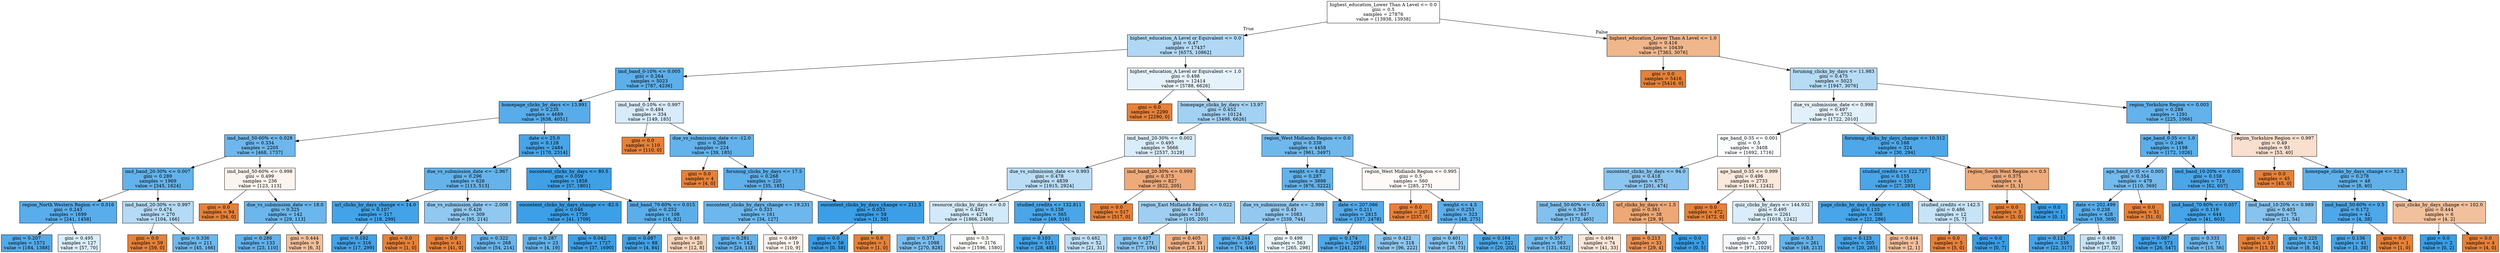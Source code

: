 digraph Tree {
node [shape=box, style="filled", color="black"] ;
0 [label="highest_education_Lower Than A Level <= 0.0\ngini = 0.5\nsamples = 27876\nvalue = [13938, 13938]", fillcolor="#e5813900"] ;
1 [label="highest_education_A Level or Equivalent <= 0.0\ngini = 0.47\nsamples = 17437\nvalue = [6575, 10862]", fillcolor="#399de565"] ;
0 -> 1 [labeldistance=2.5, labelangle=45, headlabel="True"] ;
2 [label="imd_band_0-10% <= 0.005\ngini = 0.264\nsamples = 5023\nvalue = [787, 4236]", fillcolor="#399de5d0"] ;
1 -> 2 ;
3 [label="homepage_clicks_by_days <= 13.991\ngini = 0.235\nsamples = 4689\nvalue = [638, 4051]", fillcolor="#399de5d7"] ;
2 -> 3 ;
4 [label="imd_band_50-60% <= 0.028\ngini = 0.334\nsamples = 2205\nvalue = [468, 1737]", fillcolor="#399de5ba"] ;
3 -> 4 ;
5 [label="imd_band_20-30% <= 0.007\ngini = 0.289\nsamples = 1969\nvalue = [345, 1624]", fillcolor="#399de5c9"] ;
4 -> 5 ;
6 [label="region_North Western Region <= 0.016\ngini = 0.243\nsamples = 1699\nvalue = [241, 1458]", fillcolor="#399de5d5"] ;
5 -> 6 ;
7 [label="gini = 0.207\nsamples = 1572\nvalue = [184, 1388]", fillcolor="#399de5dd"] ;
6 -> 7 ;
8 [label="gini = 0.495\nsamples = 127\nvalue = [57, 70]", fillcolor="#399de52f"] ;
6 -> 8 ;
9 [label="imd_band_20-30% <= 0.997\ngini = 0.474\nsamples = 270\nvalue = [104, 166]", fillcolor="#399de55f"] ;
5 -> 9 ;
10 [label="gini = 0.0\nsamples = 59\nvalue = [59, 0]", fillcolor="#e58139ff"] ;
9 -> 10 ;
11 [label="gini = 0.336\nsamples = 211\nvalue = [45, 166]", fillcolor="#399de5ba"] ;
9 -> 11 ;
12 [label="imd_band_50-60% <= 0.998\ngini = 0.499\nsamples = 236\nvalue = [123, 113]", fillcolor="#e5813915"] ;
4 -> 12 ;
13 [label="gini = 0.0\nsamples = 94\nvalue = [94, 0]", fillcolor="#e58139ff"] ;
12 -> 13 ;
14 [label="due_vs_submission_date <= 18.0\ngini = 0.325\nsamples = 142\nvalue = [29, 113]", fillcolor="#399de5be"] ;
12 -> 14 ;
15 [label="gini = 0.286\nsamples = 133\nvalue = [23, 110]", fillcolor="#399de5ca"] ;
14 -> 15 ;
16 [label="gini = 0.444\nsamples = 9\nvalue = [6, 3]", fillcolor="#e581397f"] ;
14 -> 16 ;
17 [label="date <= 25.0\ngini = 0.128\nsamples = 2484\nvalue = [170, 2314]", fillcolor="#399de5ec"] ;
3 -> 17 ;
18 [label="due_vs_submission_date <= -2.967\ngini = 0.296\nsamples = 626\nvalue = [113, 513]", fillcolor="#399de5c7"] ;
17 -> 18 ;
19 [label="url_clicks_by_days_change <= 14.0\ngini = 0.107\nsamples = 317\nvalue = [18, 299]", fillcolor="#399de5f0"] ;
18 -> 19 ;
20 [label="gini = 0.102\nsamples = 316\nvalue = [17, 299]", fillcolor="#399de5f1"] ;
19 -> 20 ;
21 [label="gini = 0.0\nsamples = 1\nvalue = [1, 0]", fillcolor="#e58139ff"] ;
19 -> 21 ;
22 [label="due_vs_submission_date <= -2.008\ngini = 0.426\nsamples = 309\nvalue = [95, 214]", fillcolor="#399de58e"] ;
18 -> 22 ;
23 [label="gini = 0.0\nsamples = 41\nvalue = [41, 0]", fillcolor="#e58139ff"] ;
22 -> 23 ;
24 [label="gini = 0.322\nsamples = 268\nvalue = [54, 214]", fillcolor="#399de5bf"] ;
22 -> 24 ;
25 [label="oucontent_clicks_by_days <= 80.5\ngini = 0.059\nsamples = 1858\nvalue = [57, 1801]", fillcolor="#399de5f7"] ;
17 -> 25 ;
26 [label="oucontent_clicks_by_days_change <= -82.0\ngini = 0.046\nsamples = 1750\nvalue = [41, 1709]", fillcolor="#399de5f9"] ;
25 -> 26 ;
27 [label="gini = 0.287\nsamples = 23\nvalue = [4, 19]", fillcolor="#399de5c9"] ;
26 -> 27 ;
28 [label="gini = 0.042\nsamples = 1727\nvalue = [37, 1690]", fillcolor="#399de5f9"] ;
26 -> 28 ;
29 [label="imd_band_70-80% <= 0.015\ngini = 0.252\nsamples = 108\nvalue = [16, 92]", fillcolor="#399de5d3"] ;
25 -> 29 ;
30 [label="gini = 0.087\nsamples = 88\nvalue = [4, 84]", fillcolor="#399de5f3"] ;
29 -> 30 ;
31 [label="gini = 0.48\nsamples = 20\nvalue = [12, 8]", fillcolor="#e5813955"] ;
29 -> 31 ;
32 [label="imd_band_0-10% <= 0.997\ngini = 0.494\nsamples = 334\nvalue = [149, 185]", fillcolor="#399de532"] ;
2 -> 32 ;
33 [label="gini = 0.0\nsamples = 110\nvalue = [110, 0]", fillcolor="#e58139ff"] ;
32 -> 33 ;
34 [label="due_vs_submission_date <= -12.0\ngini = 0.288\nsamples = 224\nvalue = [39, 185]", fillcolor="#399de5c9"] ;
32 -> 34 ;
35 [label="gini = 0.0\nsamples = 4\nvalue = [4, 0]", fillcolor="#e58139ff"] ;
34 -> 35 ;
36 [label="forumng_clicks_by_days <= 17.5\ngini = 0.268\nsamples = 220\nvalue = [35, 185]", fillcolor="#399de5cf"] ;
34 -> 36 ;
37 [label="oucontent_clicks_by_days_change <= 19.231\ngini = 0.333\nsamples = 161\nvalue = [34, 127]", fillcolor="#399de5bb"] ;
36 -> 37 ;
38 [label="gini = 0.281\nsamples = 142\nvalue = [24, 118]", fillcolor="#399de5cb"] ;
37 -> 38 ;
39 [label="gini = 0.499\nsamples = 19\nvalue = [10, 9]", fillcolor="#e5813919"] ;
37 -> 39 ;
40 [label="oucontent_clicks_by_days_change <= 212.5\ngini = 0.033\nsamples = 59\nvalue = [1, 58]", fillcolor="#399de5fb"] ;
36 -> 40 ;
41 [label="gini = 0.0\nsamples = 58\nvalue = [0, 58]", fillcolor="#399de5ff"] ;
40 -> 41 ;
42 [label="gini = 0.0\nsamples = 1\nvalue = [1, 0]", fillcolor="#e58139ff"] ;
40 -> 42 ;
43 [label="highest_education_A Level or Equivalent <= 1.0\ngini = 0.498\nsamples = 12414\nvalue = [5788, 6626]", fillcolor="#399de520"] ;
1 -> 43 ;
44 [label="gini = 0.0\nsamples = 2290\nvalue = [2290, 0]", fillcolor="#e58139ff"] ;
43 -> 44 ;
45 [label="homepage_clicks_by_days <= 13.97\ngini = 0.452\nsamples = 10124\nvalue = [3498, 6626]", fillcolor="#399de578"] ;
43 -> 45 ;
46 [label="imd_band_20-30% <= 0.002\ngini = 0.495\nsamples = 5666\nvalue = [2537, 3129]", fillcolor="#399de530"] ;
45 -> 46 ;
47 [label="due_vs_submission_date <= 0.993\ngini = 0.478\nsamples = 4839\nvalue = [1915, 2924]", fillcolor="#399de558"] ;
46 -> 47 ;
48 [label="resource_clicks_by_days <= 0.0\ngini = 0.492\nsamples = 4274\nvalue = [1866, 2408]", fillcolor="#399de539"] ;
47 -> 48 ;
49 [label="gini = 0.371\nsamples = 1098\nvalue = [270, 828]", fillcolor="#399de5ac"] ;
48 -> 49 ;
50 [label="gini = 0.5\nsamples = 3176\nvalue = [1596, 1580]", fillcolor="#e5813903"] ;
48 -> 50 ;
51 [label="studied_credits <= 132.811\ngini = 0.158\nsamples = 565\nvalue = [49, 516]", fillcolor="#399de5e7"] ;
47 -> 51 ;
52 [label="gini = 0.103\nsamples = 513\nvalue = [28, 485]", fillcolor="#399de5f0"] ;
51 -> 52 ;
53 [label="gini = 0.482\nsamples = 52\nvalue = [21, 31]", fillcolor="#399de552"] ;
51 -> 53 ;
54 [label="imd_band_20-30% <= 0.999\ngini = 0.373\nsamples = 827\nvalue = [622, 205]", fillcolor="#e58139ab"] ;
46 -> 54 ;
55 [label="gini = 0.0\nsamples = 517\nvalue = [517, 0]", fillcolor="#e58139ff"] ;
54 -> 55 ;
56 [label="region_East Midlands Region <= 0.022\ngini = 0.448\nsamples = 310\nvalue = [105, 205]", fillcolor="#399de57c"] ;
54 -> 56 ;
57 [label="gini = 0.407\nsamples = 271\nvalue = [77, 194]", fillcolor="#399de59a"] ;
56 -> 57 ;
58 [label="gini = 0.405\nsamples = 39\nvalue = [28, 11]", fillcolor="#e581399b"] ;
56 -> 58 ;
59 [label="region_West Midlands Region <= 0.0\ngini = 0.338\nsamples = 4458\nvalue = [961, 3497]", fillcolor="#399de5b9"] ;
45 -> 59 ;
60 [label="weight <= 6.82\ngini = 0.287\nsamples = 3898\nvalue = [676, 3222]", fillcolor="#399de5c9"] ;
59 -> 60 ;
61 [label="due_vs_submission_date <= -2.999\ngini = 0.43\nsamples = 1083\nvalue = [339, 744]", fillcolor="#399de58b"] ;
60 -> 61 ;
62 [label="gini = 0.244\nsamples = 520\nvalue = [74, 446]", fillcolor="#399de5d5"] ;
61 -> 62 ;
63 [label="gini = 0.498\nsamples = 563\nvalue = [265, 298]", fillcolor="#399de51c"] ;
61 -> 63 ;
64 [label="date <= 207.086\ngini = 0.211\nsamples = 2815\nvalue = [337, 2478]", fillcolor="#399de5dc"] ;
60 -> 64 ;
65 [label="gini = 0.174\nsamples = 2497\nvalue = [241, 2256]", fillcolor="#399de5e4"] ;
64 -> 65 ;
66 [label="gini = 0.422\nsamples = 318\nvalue = [96, 222]", fillcolor="#399de591"] ;
64 -> 66 ;
67 [label="region_West Midlands Region <= 0.995\ngini = 0.5\nsamples = 560\nvalue = [285, 275]", fillcolor="#e5813909"] ;
59 -> 67 ;
68 [label="gini = 0.0\nsamples = 237\nvalue = [237, 0]", fillcolor="#e58139ff"] ;
67 -> 68 ;
69 [label="weight <= 4.5\ngini = 0.253\nsamples = 323\nvalue = [48, 275]", fillcolor="#399de5d2"] ;
67 -> 69 ;
70 [label="gini = 0.401\nsamples = 101\nvalue = [28, 73]", fillcolor="#399de59d"] ;
69 -> 70 ;
71 [label="gini = 0.164\nsamples = 222\nvalue = [20, 202]", fillcolor="#399de5e6"] ;
69 -> 71 ;
72 [label="highest_education_Lower Than A Level <= 1.0\ngini = 0.416\nsamples = 10439\nvalue = [7363, 3076]", fillcolor="#e5813994"] ;
0 -> 72 [labeldistance=2.5, labelangle=-45, headlabel="False"] ;
73 [label="gini = 0.0\nsamples = 5416\nvalue = [5416, 0]", fillcolor="#e58139ff"] ;
72 -> 73 ;
74 [label="forumng_clicks_by_days <= 11.983\ngini = 0.475\nsamples = 5023\nvalue = [1947, 3076]", fillcolor="#399de55e"] ;
72 -> 74 ;
75 [label="due_vs_submission_date <= 0.998\ngini = 0.497\nsamples = 3732\nvalue = [1722, 2010]", fillcolor="#399de525"] ;
74 -> 75 ;
76 [label="age_band_0-35 <= 0.001\ngini = 0.5\nsamples = 3408\nvalue = [1692, 1716]", fillcolor="#399de504"] ;
75 -> 76 ;
77 [label="oucontent_clicks_by_days <= 94.0\ngini = 0.418\nsamples = 675\nvalue = [201, 474]", fillcolor="#399de593"] ;
76 -> 77 ;
78 [label="imd_band_50-60% <= 0.003\ngini = 0.394\nsamples = 637\nvalue = [172, 465]", fillcolor="#399de5a1"] ;
77 -> 78 ;
79 [label="gini = 0.357\nsamples = 563\nvalue = [131, 432]", fillcolor="#399de5b2"] ;
78 -> 79 ;
80 [label="gini = 0.494\nsamples = 74\nvalue = [41, 33]", fillcolor="#e5813932"] ;
78 -> 80 ;
81 [label="url_clicks_by_days <= 1.5\ngini = 0.361\nsamples = 38\nvalue = [29, 9]", fillcolor="#e58139b0"] ;
77 -> 81 ;
82 [label="gini = 0.213\nsamples = 33\nvalue = [29, 4]", fillcolor="#e58139dc"] ;
81 -> 82 ;
83 [label="gini = 0.0\nsamples = 5\nvalue = [0, 5]", fillcolor="#399de5ff"] ;
81 -> 83 ;
84 [label="age_band_0-35 <= 0.999\ngini = 0.496\nsamples = 2733\nvalue = [1491, 1242]", fillcolor="#e581392b"] ;
76 -> 84 ;
85 [label="gini = 0.0\nsamples = 472\nvalue = [472, 0]", fillcolor="#e58139ff"] ;
84 -> 85 ;
86 [label="quiz_clicks_by_days <= 144.932\ngini = 0.495\nsamples = 2261\nvalue = [1019, 1242]", fillcolor="#399de52e"] ;
84 -> 86 ;
87 [label="gini = 0.5\nsamples = 2000\nvalue = [971, 1029]", fillcolor="#399de50e"] ;
86 -> 87 ;
88 [label="gini = 0.3\nsamples = 261\nvalue = [48, 213]", fillcolor="#399de5c6"] ;
86 -> 88 ;
89 [label="forumng_clicks_by_days_change <= 10.312\ngini = 0.168\nsamples = 324\nvalue = [30, 294]", fillcolor="#399de5e5"] ;
75 -> 89 ;
90 [label="studied_credits <= 122.727\ngini = 0.155\nsamples = 320\nvalue = [27, 293]", fillcolor="#399de5e8"] ;
89 -> 90 ;
91 [label="page_clicks_by_days_change <= 1.405\ngini = 0.133\nsamples = 308\nvalue = [22, 286]", fillcolor="#399de5eb"] ;
90 -> 91 ;
92 [label="gini = 0.123\nsamples = 305\nvalue = [20, 285]", fillcolor="#399de5ed"] ;
91 -> 92 ;
93 [label="gini = 0.444\nsamples = 3\nvalue = [2, 1]", fillcolor="#e581397f"] ;
91 -> 93 ;
94 [label="studied_credits <= 142.5\ngini = 0.486\nsamples = 12\nvalue = [5, 7]", fillcolor="#399de549"] ;
90 -> 94 ;
95 [label="gini = 0.0\nsamples = 5\nvalue = [5, 0]", fillcolor="#e58139ff"] ;
94 -> 95 ;
96 [label="gini = 0.0\nsamples = 7\nvalue = [0, 7]", fillcolor="#399de5ff"] ;
94 -> 96 ;
97 [label="region_South West Region <= 0.5\ngini = 0.375\nsamples = 4\nvalue = [3, 1]", fillcolor="#e58139aa"] ;
89 -> 97 ;
98 [label="gini = 0.0\nsamples = 3\nvalue = [3, 0]", fillcolor="#e58139ff"] ;
97 -> 98 ;
99 [label="gini = 0.0\nsamples = 1\nvalue = [0, 1]", fillcolor="#399de5ff"] ;
97 -> 99 ;
100 [label="region_Yorkshire Region <= 0.003\ngini = 0.288\nsamples = 1291\nvalue = [225, 1066]", fillcolor="#399de5c9"] ;
74 -> 100 ;
101 [label="age_band_0-35 <= 1.0\ngini = 0.246\nsamples = 1198\nvalue = [172, 1026]", fillcolor="#399de5d4"] ;
100 -> 101 ;
102 [label="age_band_0-35 <= 0.005\ngini = 0.354\nsamples = 479\nvalue = [110, 369]", fillcolor="#399de5b3"] ;
101 -> 102 ;
103 [label="date <= 202.499\ngini = 0.238\nsamples = 428\nvalue = [59, 369]", fillcolor="#399de5d6"] ;
102 -> 103 ;
104 [label="gini = 0.121\nsamples = 339\nvalue = [22, 317]", fillcolor="#399de5ed"] ;
103 -> 104 ;
105 [label="gini = 0.486\nsamples = 89\nvalue = [37, 52]", fillcolor="#399de54a"] ;
103 -> 105 ;
106 [label="gini = 0.0\nsamples = 51\nvalue = [51, 0]", fillcolor="#e58139ff"] ;
102 -> 106 ;
107 [label="imd_band_10-20% <= 0.005\ngini = 0.158\nsamples = 719\nvalue = [62, 657]", fillcolor="#399de5e7"] ;
101 -> 107 ;
108 [label="imd_band_70-80% <= 0.057\ngini = 0.119\nsamples = 644\nvalue = [41, 603]", fillcolor="#399de5ee"] ;
107 -> 108 ;
109 [label="gini = 0.087\nsamples = 573\nvalue = [26, 547]", fillcolor="#399de5f3"] ;
108 -> 109 ;
110 [label="gini = 0.333\nsamples = 71\nvalue = [15, 56]", fillcolor="#399de5bb"] ;
108 -> 110 ;
111 [label="imd_band_10-20% <= 0.989\ngini = 0.403\nsamples = 75\nvalue = [21, 54]", fillcolor="#399de59c"] ;
107 -> 111 ;
112 [label="gini = 0.0\nsamples = 13\nvalue = [13, 0]", fillcolor="#e58139ff"] ;
111 -> 112 ;
113 [label="gini = 0.225\nsamples = 62\nvalue = [8, 54]", fillcolor="#399de5d9"] ;
111 -> 113 ;
114 [label="region_Yorkshire Region <= 0.997\ngini = 0.49\nsamples = 93\nvalue = [53, 40]", fillcolor="#e581393f"] ;
100 -> 114 ;
115 [label="gini = 0.0\nsamples = 45\nvalue = [45, 0]", fillcolor="#e58139ff"] ;
114 -> 115 ;
116 [label="homepage_clicks_by_days_change <= 52.5\ngini = 0.278\nsamples = 48\nvalue = [8, 40]", fillcolor="#399de5cc"] ;
114 -> 116 ;
117 [label="imd_band_50-60% <= 0.5\ngini = 0.172\nsamples = 42\nvalue = [4, 38]", fillcolor="#399de5e4"] ;
116 -> 117 ;
118 [label="gini = 0.136\nsamples = 41\nvalue = [3, 38]", fillcolor="#399de5eb"] ;
117 -> 118 ;
119 [label="gini = 0.0\nsamples = 1\nvalue = [1, 0]", fillcolor="#e58139ff"] ;
117 -> 119 ;
120 [label="quiz_clicks_by_days_change <= 102.0\ngini = 0.444\nsamples = 6\nvalue = [4, 2]", fillcolor="#e581397f"] ;
116 -> 120 ;
121 [label="gini = 0.0\nsamples = 2\nvalue = [0, 2]", fillcolor="#399de5ff"] ;
120 -> 121 ;
122 [label="gini = 0.0\nsamples = 4\nvalue = [4, 0]", fillcolor="#e58139ff"] ;
120 -> 122 ;
}